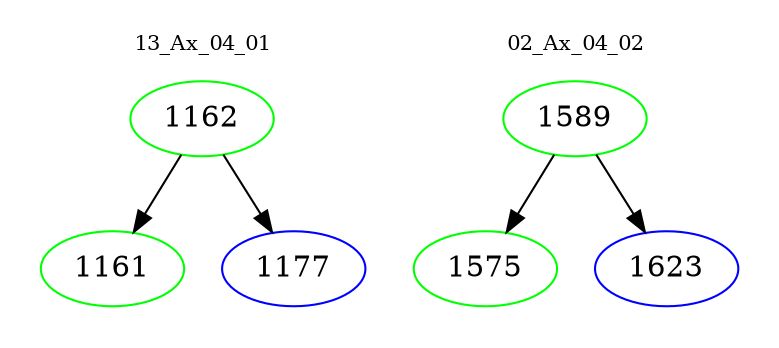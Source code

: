digraph{
subgraph cluster_0 {
color = white
label = "13_Ax_04_01";
fontsize=10;
T0_1162 [label="1162", color="green"]
T0_1162 -> T0_1161 [color="black"]
T0_1161 [label="1161", color="green"]
T0_1162 -> T0_1177 [color="black"]
T0_1177 [label="1177", color="blue"]
}
subgraph cluster_1 {
color = white
label = "02_Ax_04_02";
fontsize=10;
T1_1589 [label="1589", color="green"]
T1_1589 -> T1_1575 [color="black"]
T1_1575 [label="1575", color="green"]
T1_1589 -> T1_1623 [color="black"]
T1_1623 [label="1623", color="blue"]
}
}
